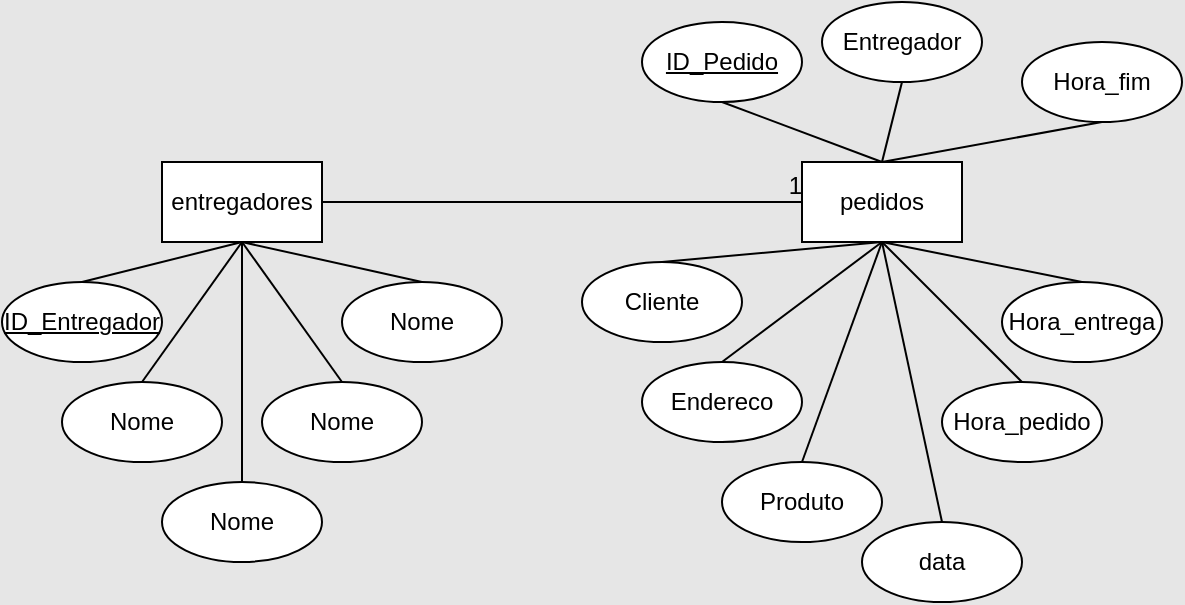 <mxfile version="20.6.0" type="device"><diagram id="6l_zJyF1YFBj9Es3BdjZ" name="Página-1"><mxGraphModel dx="446" dy="738" grid="0" gridSize="10" guides="1" tooltips="1" connect="1" arrows="1" fold="1" page="1" pageScale="1" pageWidth="827" pageHeight="1169" background="#E6E6E6" math="0" shadow="0"><root><mxCell id="0"/><mxCell id="1" parent="0"/><mxCell id="-Ctgzbr9cMfzJ5sXRtwh-1" value="entregadores" style="whiteSpace=wrap;html=1;align=center;" vertex="1" parent="1"><mxGeometry x="200" y="140" width="80" height="40" as="geometry"/></mxCell><mxCell id="-Ctgzbr9cMfzJ5sXRtwh-2" value="pedidos" style="whiteSpace=wrap;html=1;align=center;" vertex="1" parent="1"><mxGeometry x="520" y="140" width="80" height="40" as="geometry"/></mxCell><mxCell id="-Ctgzbr9cMfzJ5sXRtwh-3" value="ID_Entregador" style="ellipse;whiteSpace=wrap;html=1;align=center;fontStyle=4;" vertex="1" parent="1"><mxGeometry x="120" y="200" width="80" height="40" as="geometry"/></mxCell><mxCell id="-Ctgzbr9cMfzJ5sXRtwh-4" value="Nome" style="ellipse;whiteSpace=wrap;html=1;align=center;" vertex="1" parent="1"><mxGeometry x="150" y="250" width="80" height="40" as="geometry"/></mxCell><mxCell id="-Ctgzbr9cMfzJ5sXRtwh-5" value="Nome" style="ellipse;whiteSpace=wrap;html=1;align=center;" vertex="1" parent="1"><mxGeometry x="200" y="300" width="80" height="40" as="geometry"/></mxCell><mxCell id="-Ctgzbr9cMfzJ5sXRtwh-6" value="Nome" style="ellipse;whiteSpace=wrap;html=1;align=center;" vertex="1" parent="1"><mxGeometry x="250" y="250" width="80" height="40" as="geometry"/></mxCell><mxCell id="-Ctgzbr9cMfzJ5sXRtwh-7" value="Nome" style="ellipse;whiteSpace=wrap;html=1;align=center;" vertex="1" parent="1"><mxGeometry x="290" y="200" width="80" height="40" as="geometry"/></mxCell><mxCell id="-Ctgzbr9cMfzJ5sXRtwh-10" value="" style="endArrow=none;html=1;rounded=0;entryX=0.5;entryY=1;entryDx=0;entryDy=0;exitX=0.5;exitY=0;exitDx=0;exitDy=0;" edge="1" parent="1" source="-Ctgzbr9cMfzJ5sXRtwh-3" target="-Ctgzbr9cMfzJ5sXRtwh-1"><mxGeometry relative="1" as="geometry"><mxPoint x="100" y="310" as="sourcePoint"/><mxPoint x="260" y="310" as="targetPoint"/></mxGeometry></mxCell><mxCell id="-Ctgzbr9cMfzJ5sXRtwh-11" value="" style="endArrow=none;html=1;rounded=0;entryX=0.5;entryY=1;entryDx=0;entryDy=0;exitX=0.5;exitY=0;exitDx=0;exitDy=0;" edge="1" parent="1" source="-Ctgzbr9cMfzJ5sXRtwh-4" target="-Ctgzbr9cMfzJ5sXRtwh-1"><mxGeometry relative="1" as="geometry"><mxPoint x="110" y="320" as="sourcePoint"/><mxPoint x="250" y="190" as="targetPoint"/></mxGeometry></mxCell><mxCell id="-Ctgzbr9cMfzJ5sXRtwh-12" value="" style="endArrow=none;html=1;rounded=0;entryX=0.5;entryY=1;entryDx=0;entryDy=0;exitX=0.5;exitY=0;exitDx=0;exitDy=0;" edge="1" parent="1" source="-Ctgzbr9cMfzJ5sXRtwh-5" target="-Ctgzbr9cMfzJ5sXRtwh-1"><mxGeometry relative="1" as="geometry"><mxPoint x="120" y="330" as="sourcePoint"/><mxPoint x="260" y="200" as="targetPoint"/></mxGeometry></mxCell><mxCell id="-Ctgzbr9cMfzJ5sXRtwh-13" value="" style="endArrow=none;html=1;rounded=0;entryX=0.5;entryY=1;entryDx=0;entryDy=0;exitX=0.5;exitY=0;exitDx=0;exitDy=0;" edge="1" parent="1" source="-Ctgzbr9cMfzJ5sXRtwh-6" target="-Ctgzbr9cMfzJ5sXRtwh-1"><mxGeometry relative="1" as="geometry"><mxPoint x="130" y="340" as="sourcePoint"/><mxPoint x="270" y="210" as="targetPoint"/></mxGeometry></mxCell><mxCell id="-Ctgzbr9cMfzJ5sXRtwh-14" value="" style="endArrow=none;html=1;rounded=0;entryX=0.5;entryY=1;entryDx=0;entryDy=0;exitX=0.5;exitY=0;exitDx=0;exitDy=0;" edge="1" parent="1" source="-Ctgzbr9cMfzJ5sXRtwh-7" target="-Ctgzbr9cMfzJ5sXRtwh-1"><mxGeometry relative="1" as="geometry"><mxPoint x="140" y="350" as="sourcePoint"/><mxPoint x="280" y="220" as="targetPoint"/></mxGeometry></mxCell><mxCell id="-Ctgzbr9cMfzJ5sXRtwh-15" value="" style="endArrow=none;html=1;rounded=0;exitX=1;exitY=0.5;exitDx=0;exitDy=0;entryX=0;entryY=0.5;entryDx=0;entryDy=0;" edge="1" parent="1" source="-Ctgzbr9cMfzJ5sXRtwh-1" target="-Ctgzbr9cMfzJ5sXRtwh-2"><mxGeometry relative="1" as="geometry"><mxPoint x="240" y="310" as="sourcePoint"/><mxPoint x="400" y="310" as="targetPoint"/></mxGeometry></mxCell><mxCell id="-Ctgzbr9cMfzJ5sXRtwh-16" value="1" style="resizable=0;html=1;align=right;verticalAlign=bottom;" connectable="0" vertex="1" parent="-Ctgzbr9cMfzJ5sXRtwh-15"><mxGeometry x="1" relative="1" as="geometry"/></mxCell><mxCell id="-Ctgzbr9cMfzJ5sXRtwh-17" value="ID_Pedido" style="ellipse;whiteSpace=wrap;html=1;align=center;fontStyle=4;" vertex="1" parent="1"><mxGeometry x="440" y="70" width="80" height="40" as="geometry"/></mxCell><mxCell id="-Ctgzbr9cMfzJ5sXRtwh-18" value="Cliente" style="ellipse;whiteSpace=wrap;html=1;align=center;" vertex="1" parent="1"><mxGeometry x="410" y="190" width="80" height="40" as="geometry"/></mxCell><mxCell id="-Ctgzbr9cMfzJ5sXRtwh-19" value="Endereco" style="ellipse;whiteSpace=wrap;html=1;align=center;" vertex="1" parent="1"><mxGeometry x="440" y="240" width="80" height="40" as="geometry"/></mxCell><mxCell id="-Ctgzbr9cMfzJ5sXRtwh-20" value="Produto" style="ellipse;whiteSpace=wrap;html=1;align=center;" vertex="1" parent="1"><mxGeometry x="480" y="290" width="80" height="40" as="geometry"/></mxCell><mxCell id="-Ctgzbr9cMfzJ5sXRtwh-21" value="data" style="ellipse;whiteSpace=wrap;html=1;align=center;" vertex="1" parent="1"><mxGeometry x="550" y="320" width="80" height="40" as="geometry"/></mxCell><mxCell id="-Ctgzbr9cMfzJ5sXRtwh-22" value="Hora_pedido" style="ellipse;whiteSpace=wrap;html=1;align=center;" vertex="1" parent="1"><mxGeometry x="590" y="250" width="80" height="40" as="geometry"/></mxCell><mxCell id="-Ctgzbr9cMfzJ5sXRtwh-23" value="Hora_entrega" style="ellipse;whiteSpace=wrap;html=1;align=center;" vertex="1" parent="1"><mxGeometry x="620" y="200" width="80" height="40" as="geometry"/></mxCell><mxCell id="-Ctgzbr9cMfzJ5sXRtwh-24" value="Hora_fim" style="ellipse;whiteSpace=wrap;html=1;align=center;" vertex="1" parent="1"><mxGeometry x="630" y="80" width="80" height="40" as="geometry"/></mxCell><mxCell id="-Ctgzbr9cMfzJ5sXRtwh-25" value="Entregador" style="ellipse;whiteSpace=wrap;html=1;align=center;" vertex="1" parent="1"><mxGeometry x="530" y="60" width="80" height="40" as="geometry"/></mxCell><mxCell id="-Ctgzbr9cMfzJ5sXRtwh-26" value="" style="endArrow=none;html=1;rounded=0;entryX=0.5;entryY=1;entryDx=0;entryDy=0;exitX=0.5;exitY=0;exitDx=0;exitDy=0;" edge="1" parent="1" source="-Ctgzbr9cMfzJ5sXRtwh-20" target="-Ctgzbr9cMfzJ5sXRtwh-2"><mxGeometry relative="1" as="geometry"><mxPoint x="500" y="310" as="sourcePoint"/><mxPoint x="660" y="310" as="targetPoint"/></mxGeometry></mxCell><mxCell id="-Ctgzbr9cMfzJ5sXRtwh-27" value="" style="endArrow=none;html=1;rounded=0;entryX=0.5;entryY=1;entryDx=0;entryDy=0;exitX=0.5;exitY=0;exitDx=0;exitDy=0;" edge="1" parent="1" source="-Ctgzbr9cMfzJ5sXRtwh-19" target="-Ctgzbr9cMfzJ5sXRtwh-2"><mxGeometry relative="1" as="geometry"><mxPoint x="510.0" y="320" as="sourcePoint"/><mxPoint x="570.0" y="190" as="targetPoint"/></mxGeometry></mxCell><mxCell id="-Ctgzbr9cMfzJ5sXRtwh-28" value="" style="endArrow=none;html=1;rounded=0;entryX=0.5;entryY=1;entryDx=0;entryDy=0;exitX=0.5;exitY=0;exitDx=0;exitDy=0;" edge="1" parent="1" source="-Ctgzbr9cMfzJ5sXRtwh-18" target="-Ctgzbr9cMfzJ5sXRtwh-2"><mxGeometry relative="1" as="geometry"><mxPoint x="520.0" y="330" as="sourcePoint"/><mxPoint x="580.0" y="200" as="targetPoint"/></mxGeometry></mxCell><mxCell id="-Ctgzbr9cMfzJ5sXRtwh-29" value="" style="endArrow=none;html=1;rounded=0;entryX=0.5;entryY=1;entryDx=0;entryDy=0;exitX=0.5;exitY=0;exitDx=0;exitDy=0;" edge="1" parent="1" source="-Ctgzbr9cMfzJ5sXRtwh-21" target="-Ctgzbr9cMfzJ5sXRtwh-2"><mxGeometry relative="1" as="geometry"><mxPoint x="530.0" y="340" as="sourcePoint"/><mxPoint x="590.0" y="210" as="targetPoint"/></mxGeometry></mxCell><mxCell id="-Ctgzbr9cMfzJ5sXRtwh-30" value="" style="endArrow=none;html=1;rounded=0;entryX=0.5;entryY=1;entryDx=0;entryDy=0;exitX=0.5;exitY=0;exitDx=0;exitDy=0;" edge="1" parent="1" source="-Ctgzbr9cMfzJ5sXRtwh-22" target="-Ctgzbr9cMfzJ5sXRtwh-2"><mxGeometry relative="1" as="geometry"><mxPoint x="540.0" y="350" as="sourcePoint"/><mxPoint x="600.0" y="220" as="targetPoint"/></mxGeometry></mxCell><mxCell id="-Ctgzbr9cMfzJ5sXRtwh-31" value="" style="endArrow=none;html=1;rounded=0;entryX=0.5;entryY=1;entryDx=0;entryDy=0;exitX=0.5;exitY=0;exitDx=0;exitDy=0;" edge="1" parent="1" source="-Ctgzbr9cMfzJ5sXRtwh-23" target="-Ctgzbr9cMfzJ5sXRtwh-2"><mxGeometry relative="1" as="geometry"><mxPoint x="550.0" y="360" as="sourcePoint"/><mxPoint x="610.0" y="230" as="targetPoint"/></mxGeometry></mxCell><mxCell id="-Ctgzbr9cMfzJ5sXRtwh-32" value="" style="endArrow=none;html=1;rounded=0;entryX=0.5;entryY=0;entryDx=0;entryDy=0;exitX=0.5;exitY=1;exitDx=0;exitDy=0;" edge="1" parent="1" source="-Ctgzbr9cMfzJ5sXRtwh-17" target="-Ctgzbr9cMfzJ5sXRtwh-2"><mxGeometry relative="1" as="geometry"><mxPoint x="560.0" y="370" as="sourcePoint"/><mxPoint x="620.0" y="240" as="targetPoint"/></mxGeometry></mxCell><mxCell id="-Ctgzbr9cMfzJ5sXRtwh-33" value="" style="endArrow=none;html=1;rounded=0;entryX=0.5;entryY=0;entryDx=0;entryDy=0;exitX=0.5;exitY=1;exitDx=0;exitDy=0;" edge="1" parent="1" source="-Ctgzbr9cMfzJ5sXRtwh-25" target="-Ctgzbr9cMfzJ5sXRtwh-2"><mxGeometry relative="1" as="geometry"><mxPoint x="570.0" y="380" as="sourcePoint"/><mxPoint x="630.0" y="250" as="targetPoint"/></mxGeometry></mxCell><mxCell id="-Ctgzbr9cMfzJ5sXRtwh-34" value="" style="endArrow=none;html=1;rounded=0;entryX=0.5;entryY=0;entryDx=0;entryDy=0;exitX=0.5;exitY=1;exitDx=0;exitDy=0;" edge="1" parent="1" source="-Ctgzbr9cMfzJ5sXRtwh-24" target="-Ctgzbr9cMfzJ5sXRtwh-2"><mxGeometry relative="1" as="geometry"><mxPoint x="580.0" y="390" as="sourcePoint"/><mxPoint x="640.0" y="260" as="targetPoint"/></mxGeometry></mxCell></root></mxGraphModel></diagram></mxfile>